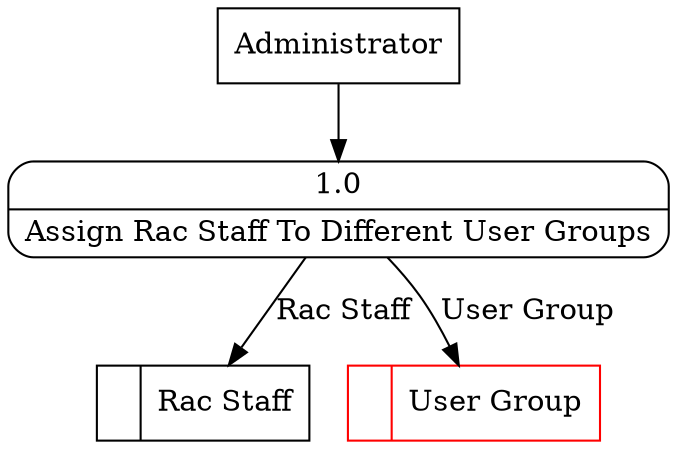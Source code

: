 digraph dfd2{ 
node[shape=record]
200 [label="<f0>  |<f1> Rac Staff " ];
201 [label="<f0>  |<f1> User Group " color=red];
202 [label="Administrator" shape=box];
203 [label="{<f0> 1.0|<f1> Assign Rac Staff To Different User Groups }" shape=Mrecord];
202 -> 203
203 -> 200 [label="Rac Staff"]
203 -> 201 [label="User Group"]
}